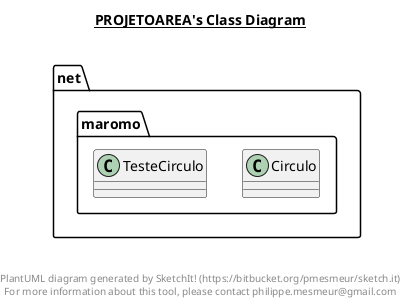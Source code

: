 @startuml

title __PROJETOAREA's Class Diagram__\n

  namespace net.maromo {
    class net.maromo.Circulo {
    }
  }
  

  namespace net.maromo {
    class net.maromo.TesteCirculo {
    }
  }
  



right footer


PlantUML diagram generated by SketchIt! (https://bitbucket.org/pmesmeur/sketch.it)
For more information about this tool, please contact philippe.mesmeur@gmail.com
endfooter

@enduml
